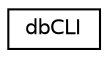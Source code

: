 digraph "Graphical Class Hierarchy"
{
 // INTERACTIVE_SVG=YES
 // LATEX_PDF_SIZE
  edge [fontname="Helvetica",fontsize="10",labelfontname="Helvetica",labelfontsize="10"];
  node [fontname="Helvetica",fontsize="10",shape=record];
  rankdir="LR";
  Node0 [label="dbCLI",height=0.2,width=0.4,color="black", fillcolor="white", style="filled",URL="$classdbCLI.html",tooltip=" "];
}
